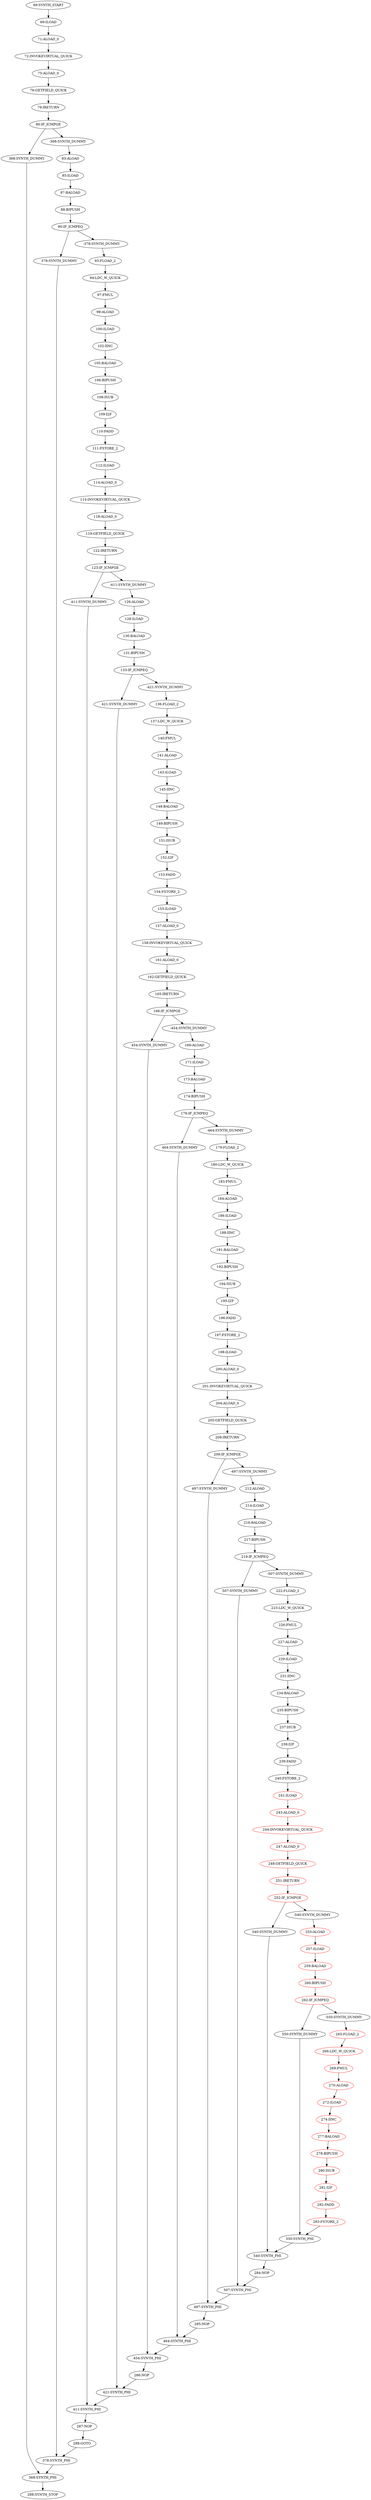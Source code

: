 digraph{
"69:SYNTH_START" -> "69:ILOAD";
"69:ILOAD" -> "71:ALOAD_0";
"71:ALOAD_0" -> "72:INVOKEVIRTUAL_QUICK";
"72:INVOKEVIRTUAL_QUICK" -> "75:ALOAD_0";
"75:ALOAD_0" -> "76:GETFIELD_QUICK";
"76:GETFIELD_QUICK" -> "79:IRETURN";
"79:IRETURN" -> "80:IF_ICMPGE";
"80:IF_ICMPGE" -> "368:SYNTH_DUMMY";
"80:IF_ICMPGE" -> "-368:SYNTH_DUMMY";
"368:SYNTH_DUMMY" -> "368:SYNTH_PHI";
"-368:SYNTH_DUMMY" -> "83:ALOAD";
"83:ALOAD" -> "85:ILOAD";
"85:ILOAD" -> "87:BALOAD";
"87:BALOAD" -> "88:BIPUSH";
"88:BIPUSH" -> "90:IF_ICMPEQ";
"90:IF_ICMPEQ" -> "378:SYNTH_DUMMY";
"90:IF_ICMPEQ" -> "-378:SYNTH_DUMMY";
"378:SYNTH_DUMMY" -> "378:SYNTH_PHI";
"-378:SYNTH_DUMMY" -> "93:FLOAD_2";
"93:FLOAD_2" -> "94:LDC_W_QUICK";
"94:LDC_W_QUICK" -> "97:FMUL";
"97:FMUL" -> "98:ALOAD";
"98:ALOAD" -> "100:ILOAD";
"100:ILOAD" -> "102:IINC";
"102:IINC" -> "105:BALOAD";
"105:BALOAD" -> "106:BIPUSH";
"106:BIPUSH" -> "108:ISUB";
"108:ISUB" -> "109:I2F";
"109:I2F" -> "110:FADD";
"110:FADD" -> "111:FSTORE_2";
"111:FSTORE_2" -> "112:ILOAD";
"112:ILOAD" -> "114:ALOAD_0";
"114:ALOAD_0" -> "115:INVOKEVIRTUAL_QUICK";
"115:INVOKEVIRTUAL_QUICK" -> "118:ALOAD_0";
"118:ALOAD_0" -> "119:GETFIELD_QUICK";
"119:GETFIELD_QUICK" -> "122:IRETURN";
"122:IRETURN" -> "123:IF_ICMPGE";
"123:IF_ICMPGE" -> "411:SYNTH_DUMMY";
"123:IF_ICMPGE" -> "-411:SYNTH_DUMMY";
"411:SYNTH_DUMMY" -> "411:SYNTH_PHI";
"-411:SYNTH_DUMMY" -> "126:ALOAD";
"126:ALOAD" -> "128:ILOAD";
"287:NOP" -> "288:GOTO";
"288:GOTO" -> "378:SYNTH_PHI";
"128:ILOAD" -> "130:BALOAD";
"130:BALOAD" -> "131:BIPUSH";
"131:BIPUSH" -> "133:IF_ICMPEQ";
"133:IF_ICMPEQ" -> "421:SYNTH_DUMMY";
"133:IF_ICMPEQ" -> "-421:SYNTH_DUMMY";
"421:SYNTH_DUMMY" -> "421:SYNTH_PHI";
"-421:SYNTH_DUMMY" -> "136:FLOAD_2";
"136:FLOAD_2" -> "137:LDC_W_QUICK";
"137:LDC_W_QUICK" -> "140:FMUL";
"140:FMUL" -> "141:ALOAD";
"141:ALOAD" -> "143:ILOAD";
"143:ILOAD" -> "145:IINC";
"145:IINC" -> "148:BALOAD";
"148:BALOAD" -> "149:BIPUSH";
"149:BIPUSH" -> "151:ISUB";
"151:ISUB" -> "152:I2F";
"152:I2F" -> "153:FADD";
"153:FADD" -> "154:FSTORE_2";
"154:FSTORE_2" -> "155:ILOAD";
"155:ILOAD" -> "157:ALOAD_0";
"157:ALOAD_0" -> "158:INVOKEVIRTUAL_QUICK";
"158:INVOKEVIRTUAL_QUICK" -> "161:ALOAD_0";
"161:ALOAD_0" -> "162:GETFIELD_QUICK";
"162:GETFIELD_QUICK" -> "165:IRETURN";
"165:IRETURN" -> "166:IF_ICMPGE";
"166:IF_ICMPGE" -> "454:SYNTH_DUMMY";
"166:IF_ICMPGE" -> "-454:SYNTH_DUMMY";
"454:SYNTH_DUMMY" -> "454:SYNTH_PHI";
"-454:SYNTH_DUMMY" -> "169:ALOAD";
"169:ALOAD" -> "171:ILOAD";
"286:NOP" -> "421:SYNTH_PHI";
"171:ILOAD" -> "173:BALOAD";
"173:BALOAD" -> "174:BIPUSH";
"174:BIPUSH" -> "176:IF_ICMPEQ";
"176:IF_ICMPEQ" -> "464:SYNTH_DUMMY";
"176:IF_ICMPEQ" -> "-464:SYNTH_DUMMY";
"464:SYNTH_DUMMY" -> "464:SYNTH_PHI";
"-464:SYNTH_DUMMY" -> "179:FLOAD_2";
"179:FLOAD_2" -> "180:LDC_W_QUICK";
"180:LDC_W_QUICK" -> "183:FMUL";
"183:FMUL" -> "184:ALOAD";
"184:ALOAD" -> "186:ILOAD";
"186:ILOAD" -> "188:IINC";
"188:IINC" -> "191:BALOAD";
"191:BALOAD" -> "192:BIPUSH";
"192:BIPUSH" -> "194:ISUB";
"194:ISUB" -> "195:I2F";
"195:I2F" -> "196:FADD";
"196:FADD" -> "197:FSTORE_2";
"197:FSTORE_2" -> "198:ILOAD";
"198:ILOAD" -> "200:ALOAD_0";
"200:ALOAD_0" -> "201:INVOKEVIRTUAL_QUICK";
"201:INVOKEVIRTUAL_QUICK" -> "204:ALOAD_0";
"204:ALOAD_0" -> "205:GETFIELD_QUICK";
"205:GETFIELD_QUICK" -> "208:IRETURN";
"208:IRETURN" -> "209:IF_ICMPGE";
"209:IF_ICMPGE" -> "497:SYNTH_DUMMY";
"209:IF_ICMPGE" -> "-497:SYNTH_DUMMY";
"497:SYNTH_DUMMY" -> "497:SYNTH_PHI";
"-497:SYNTH_DUMMY" -> "212:ALOAD";
"212:ALOAD" -> "214:ILOAD";
"285:NOP" -> "464:SYNTH_PHI";
"214:ILOAD" -> "216:BALOAD";
"216:BALOAD" -> "217:BIPUSH";
"217:BIPUSH" -> "219:IF_ICMPEQ";
"219:IF_ICMPEQ" -> "507:SYNTH_DUMMY";
"219:IF_ICMPEQ" -> "-507:SYNTH_DUMMY";
"507:SYNTH_DUMMY" -> "507:SYNTH_PHI";
"-507:SYNTH_DUMMY" -> "222:FLOAD_2";
"222:FLOAD_2" -> "223:LDC_W_QUICK";
"223:LDC_W_QUICK" -> "226:FMUL";
"226:FMUL" -> "227:ALOAD";
"227:ALOAD" -> "229:ILOAD";
"229:ILOAD" -> "231:IINC";
"231:IINC" -> "234:BALOAD";
"234:BALOAD" -> "235:BIPUSH";
"235:BIPUSH" -> "237:ISUB";
"237:ISUB" -> "238:I2F";
"238:I2F" -> "239:FADD";
"239:FADD" -> "240:FSTORE_2";
"240:FSTORE_2" -> "241:ILOAD";
"241:ILOAD" [color = red];
"241:ILOAD" -> "243:ALOAD_0";
"243:ALOAD_0" [color = red];
"243:ALOAD_0" -> "244:INVOKEVIRTUAL_QUICK";
"244:INVOKEVIRTUAL_QUICK" [color = red];
"244:INVOKEVIRTUAL_QUICK" -> "247:ALOAD_0";
"247:ALOAD_0" [color = red];
"247:ALOAD_0" -> "248:GETFIELD_QUICK";
"248:GETFIELD_QUICK" [color = red];
"248:GETFIELD_QUICK" -> "251:IRETURN";
"251:IRETURN" [color = red];
"251:IRETURN" -> "252:IF_ICMPGE";
"252:IF_ICMPGE" [color = red];
"252:IF_ICMPGE" -> "540:SYNTH_DUMMY";
"252:IF_ICMPGE" -> "-540:SYNTH_DUMMY";
"540:SYNTH_DUMMY" -> "540:SYNTH_PHI";
"-540:SYNTH_DUMMY" -> "255:ALOAD";
"255:ALOAD" [color = red];
"255:ALOAD" -> "257:ILOAD";
"284:NOP" -> "507:SYNTH_PHI";
"257:ILOAD" [color = red];
"257:ILOAD" -> "259:BALOAD";
"259:BALOAD" [color = red];
"259:BALOAD" -> "260:BIPUSH";
"260:BIPUSH" [color = red];
"260:BIPUSH" -> "262:IF_ICMPEQ";
"262:IF_ICMPEQ" [color = red];
"262:IF_ICMPEQ" -> "550:SYNTH_DUMMY";
"262:IF_ICMPEQ" -> "-550:SYNTH_DUMMY";
"550:SYNTH_DUMMY" -> "550:SYNTH_PHI";
"-550:SYNTH_DUMMY" -> "265:FLOAD_2";
"265:FLOAD_2" [color = red];
"265:FLOAD_2" -> "266:LDC_W_QUICK";
"266:LDC_W_QUICK" [color = red];
"266:LDC_W_QUICK" -> "269:FMUL";
"269:FMUL" [color = red];
"269:FMUL" -> "270:ALOAD";
"270:ALOAD" [color = red];
"270:ALOAD" -> "272:ILOAD";
"272:ILOAD" [color = red];
"272:ILOAD" -> "274:IINC";
"274:IINC" [color = red];
"274:IINC" -> "277:BALOAD";
"277:BALOAD" [color = red];
"277:BALOAD" -> "278:BIPUSH";
"278:BIPUSH" [color = red];
"278:BIPUSH" -> "280:ISUB";
"280:ISUB" [color = red];
"280:ISUB" -> "281:I2F";
"281:I2F" [color = red];
"281:I2F" -> "282:FADD";
"282:FADD" [color = red];
"282:FADD" -> "283:FSTORE_2";
"283:FSTORE_2" [color = red];
"283:FSTORE_2" -> "550:SYNTH_PHI";
"550:SYNTH_PHI" -> "540:SYNTH_PHI";
"540:SYNTH_PHI" -> "284:NOP";
"507:SYNTH_PHI" -> "497:SYNTH_PHI";
"497:SYNTH_PHI" -> "285:NOP";
"464:SYNTH_PHI" -> "454:SYNTH_PHI";
"454:SYNTH_PHI" -> "286:NOP";
"421:SYNTH_PHI" -> "411:SYNTH_PHI";
"411:SYNTH_PHI" -> "287:NOP";
"378:SYNTH_PHI" -> "368:SYNTH_PHI";
"368:SYNTH_PHI" -> "288:SYNTH_STOP";
}